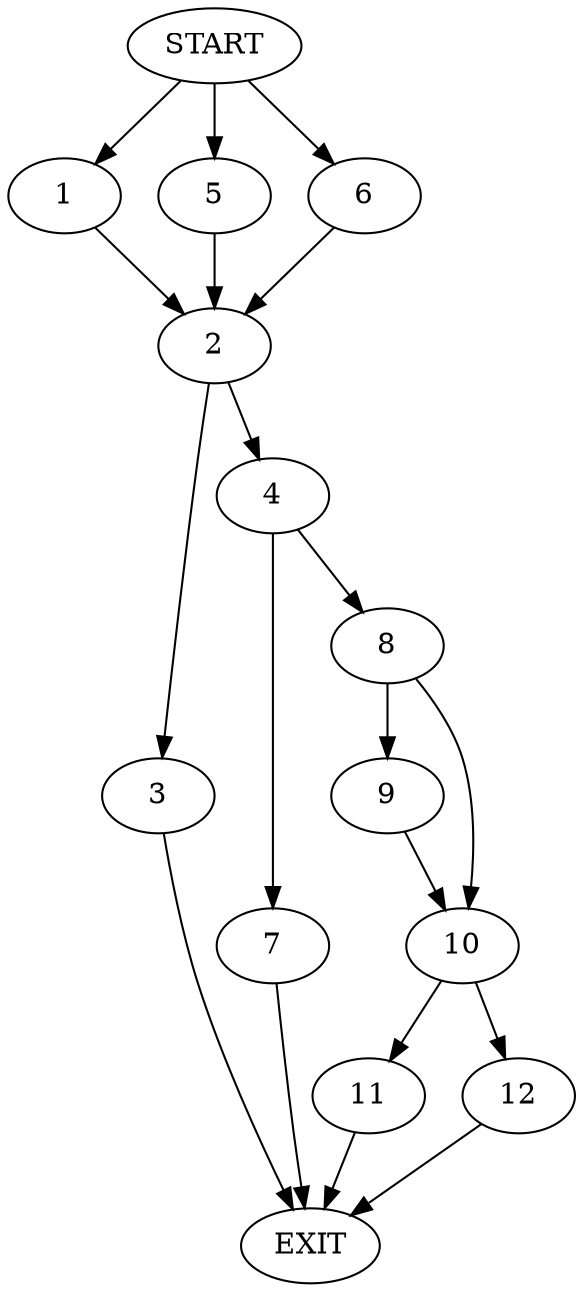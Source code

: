 digraph {
0 [label="START"]
13 [label="EXIT"]
0 -> 1
1 -> 2
2 -> 3
2 -> 4
0 -> 5
5 -> 2
0 -> 6
6 -> 2
3 -> 13
4 -> 7
4 -> 8
7 -> 13
8 -> 9
8 -> 10
9 -> 10
10 -> 11
10 -> 12
12 -> 13
11 -> 13
}
